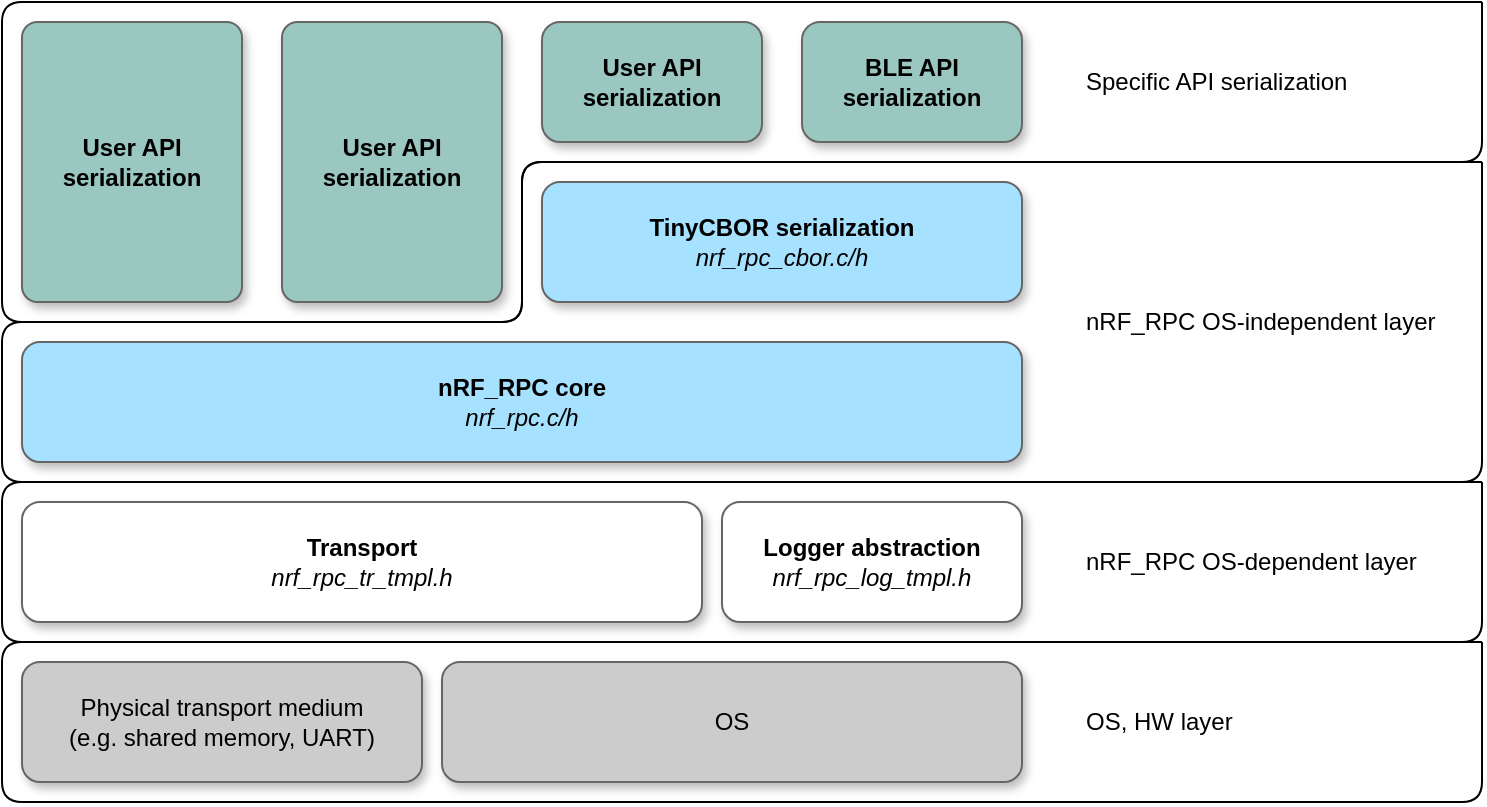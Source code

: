 <mxfile version="13.1.2" type="github">
  <diagram id="NBGwnGHwEVBGiKM5YV63" name="Page-1">
    <mxGraphModel dx="1422" dy="844" grid="1" gridSize="10" guides="1" tooltips="1" connect="1" arrows="1" fold="1" page="1" pageScale="1" pageWidth="827" pageHeight="1169" math="0" shadow="0">
      <root>
        <mxCell id="0" />
        <mxCell id="1" parent="0" />
        <mxCell id="zE_9-KKI3P1g9O8DVMl6-16" value="&lt;b&gt;Transport&lt;/b&gt;&lt;br&gt;&lt;i&gt;nrf_rpc_tr_tmpl.h&lt;/i&gt;" style="rounded=1;whiteSpace=wrap;html=1;shadow=1;strokeColor=#666666;" vertex="1" parent="1">
          <mxGeometry x="50" y="290" width="340" height="60" as="geometry" />
        </mxCell>
        <mxCell id="zE_9-KKI3P1g9O8DVMl6-17" value="Physical transport medium&lt;br&gt;(e.g. shared memory, UART)" style="rounded=1;whiteSpace=wrap;html=1;fillColor=#CCCCCC;shadow=1;strokeColor=#666666;" vertex="1" parent="1">
          <mxGeometry x="50" y="370" width="200" height="60" as="geometry" />
        </mxCell>
        <mxCell id="zE_9-KKI3P1g9O8DVMl6-18" value="&lt;b&gt;nRF_RPC core&lt;/b&gt;&lt;br&gt;&lt;i&gt;nrf_rpc.c/h&lt;/i&gt;" style="rounded=1;whiteSpace=wrap;html=1;verticalAlign=middle;fillColor=#A6E1FF;shadow=1;strokeColor=#666666;" vertex="1" parent="1">
          <mxGeometry x="50" y="210" width="500" height="60" as="geometry" />
        </mxCell>
        <mxCell id="zE_9-KKI3P1g9O8DVMl6-19" value="&lt;b&gt;Logger abstraction&lt;/b&gt;&lt;br&gt;&lt;i&gt;nrf_rpc_log_tmpl.h&lt;/i&gt;" style="rounded=1;whiteSpace=wrap;html=1;verticalAlign=middle;shadow=1;strokeColor=#666666;" vertex="1" parent="1">
          <mxGeometry x="400" y="290" width="150" height="60" as="geometry" />
        </mxCell>
        <mxCell id="zE_9-KKI3P1g9O8DVMl6-20" value="OS" style="rounded=1;whiteSpace=wrap;html=1;fillColor=#CCCCCC;shadow=1;strokeColor=#666666;" vertex="1" parent="1">
          <mxGeometry x="260" y="370" width="290" height="60" as="geometry" />
        </mxCell>
        <mxCell id="zE_9-KKI3P1g9O8DVMl6-21" value="&lt;b&gt;TinyCBOR serialization&lt;/b&gt;&lt;br&gt;&lt;i&gt;nrf_rpc_cbor.c/h&lt;/i&gt;" style="rounded=1;whiteSpace=wrap;html=1;verticalAlign=middle;fillColor=#A6E1FF;shadow=1;strokeColor=#666666;" vertex="1" parent="1">
          <mxGeometry x="310" y="130" width="240" height="60" as="geometry" />
        </mxCell>
        <mxCell id="zE_9-KKI3P1g9O8DVMl6-23" value="&lt;b&gt;User API&lt;br&gt;serialization&lt;br&gt;&lt;/b&gt;" style="rounded=1;whiteSpace=wrap;html=1;verticalAlign=middle;fillColor=#9AC7BF;shadow=1;strokeColor=#666666;" vertex="1" parent="1">
          <mxGeometry x="310" y="50" width="110" height="60" as="geometry" />
        </mxCell>
        <mxCell id="zE_9-KKI3P1g9O8DVMl6-24" value="&lt;b&gt;BLE API serialization&lt;/b&gt;" style="rounded=1;whiteSpace=wrap;html=1;verticalAlign=middle;fillColor=#9AC7BF;shadow=1;strokeColor=#666666;" vertex="1" parent="1">
          <mxGeometry x="440" y="50" width="110" height="60" as="geometry" />
        </mxCell>
        <mxCell id="zE_9-KKI3P1g9O8DVMl6-27" value="&lt;b&gt;User API&lt;br&gt;serialization&lt;br&gt;&lt;/b&gt;" style="rounded=1;whiteSpace=wrap;html=1;verticalAlign=middle;fillColor=#9AC7BF;shadow=1;strokeColor=#666666;arcSize=7;" vertex="1" parent="1">
          <mxGeometry x="180" y="50" width="110" height="140" as="geometry" />
        </mxCell>
        <mxCell id="zE_9-KKI3P1g9O8DVMl6-28" value="&lt;b&gt;User API&lt;br&gt;serialization&lt;br&gt;&lt;/b&gt;" style="rounded=1;whiteSpace=wrap;html=1;verticalAlign=middle;fillColor=#9AC7BF;shadow=1;strokeColor=#666666;arcSize=7;" vertex="1" parent="1">
          <mxGeometry x="50" y="50" width="110" height="140" as="geometry" />
        </mxCell>
        <mxCell id="zE_9-KKI3P1g9O8DVMl6-29" value="" style="endArrow=none;html=1;" edge="1" parent="1">
          <mxGeometry width="50" height="50" relative="1" as="geometry">
            <mxPoint x="780" y="360" as="sourcePoint" />
            <mxPoint x="780" y="360" as="targetPoint" />
            <Array as="points">
              <mxPoint x="780" y="440" />
              <mxPoint x="40" y="440" />
              <mxPoint x="40" y="360" />
            </Array>
          </mxGeometry>
        </mxCell>
        <mxCell id="zE_9-KKI3P1g9O8DVMl6-30" value="" style="endArrow=none;html=1;" edge="1" parent="1">
          <mxGeometry width="50" height="50" relative="1" as="geometry">
            <mxPoint x="780" y="280" as="sourcePoint" />
            <mxPoint x="780" y="280" as="targetPoint" />
            <Array as="points">
              <mxPoint x="780" y="360" />
              <mxPoint x="40" y="360" />
              <mxPoint x="40" y="280" />
            </Array>
          </mxGeometry>
        </mxCell>
        <mxCell id="zE_9-KKI3P1g9O8DVMl6-31" value="" style="endArrow=none;html=1;" edge="1" parent="1">
          <mxGeometry width="50" height="50" relative="1" as="geometry">
            <mxPoint x="780" y="120" as="sourcePoint" />
            <mxPoint x="780" y="120" as="targetPoint" />
            <Array as="points">
              <mxPoint x="780" y="280" />
              <mxPoint x="40" y="280" />
              <mxPoint x="40" y="200" />
              <mxPoint x="300" y="200" />
              <mxPoint x="300" y="120" />
            </Array>
          </mxGeometry>
        </mxCell>
        <mxCell id="zE_9-KKI3P1g9O8DVMl6-32" value="" style="endArrow=none;html=1;" edge="1" parent="1">
          <mxGeometry width="50" height="50" relative="1" as="geometry">
            <mxPoint x="780" y="40" as="sourcePoint" />
            <mxPoint x="780" y="40" as="targetPoint" />
            <Array as="points">
              <mxPoint x="780" y="120" />
              <mxPoint x="300" y="120" />
              <mxPoint x="300" y="200" />
              <mxPoint x="40" y="200" />
              <mxPoint x="40" y="40" />
            </Array>
          </mxGeometry>
        </mxCell>
        <mxCell id="zE_9-KKI3P1g9O8DVMl6-33" value="OS, HW layer" style="text;html=1;strokeColor=none;fillColor=none;align=left;verticalAlign=middle;whiteSpace=wrap;rounded=0;shadow=0;glass=0;comic=0;" vertex="1" parent="1">
          <mxGeometry x="580" y="370" width="200" height="60" as="geometry" />
        </mxCell>
        <mxCell id="zE_9-KKI3P1g9O8DVMl6-34" value="nRF_RPC&amp;nbsp;OS-dependent layer" style="text;html=1;strokeColor=none;fillColor=none;align=left;verticalAlign=middle;whiteSpace=wrap;rounded=0;shadow=0;glass=0;comic=0;" vertex="1" parent="1">
          <mxGeometry x="580" y="290" width="200" height="60" as="geometry" />
        </mxCell>
        <mxCell id="zE_9-KKI3P1g9O8DVMl6-35" value="nRF_RPC OS-independent layer" style="text;html=1;strokeColor=none;fillColor=none;align=left;verticalAlign=middle;whiteSpace=wrap;rounded=0;shadow=0;glass=0;comic=0;" vertex="1" parent="1">
          <mxGeometry x="580" y="130" width="200" height="140" as="geometry" />
        </mxCell>
        <mxCell id="zE_9-KKI3P1g9O8DVMl6-36" value="Specific API serialization" style="text;html=1;strokeColor=none;fillColor=none;align=left;verticalAlign=middle;whiteSpace=wrap;rounded=0;shadow=0;glass=0;comic=0;" vertex="1" parent="1">
          <mxGeometry x="580" y="50" width="200" height="60" as="geometry" />
        </mxCell>
      </root>
    </mxGraphModel>
  </diagram>
</mxfile>
